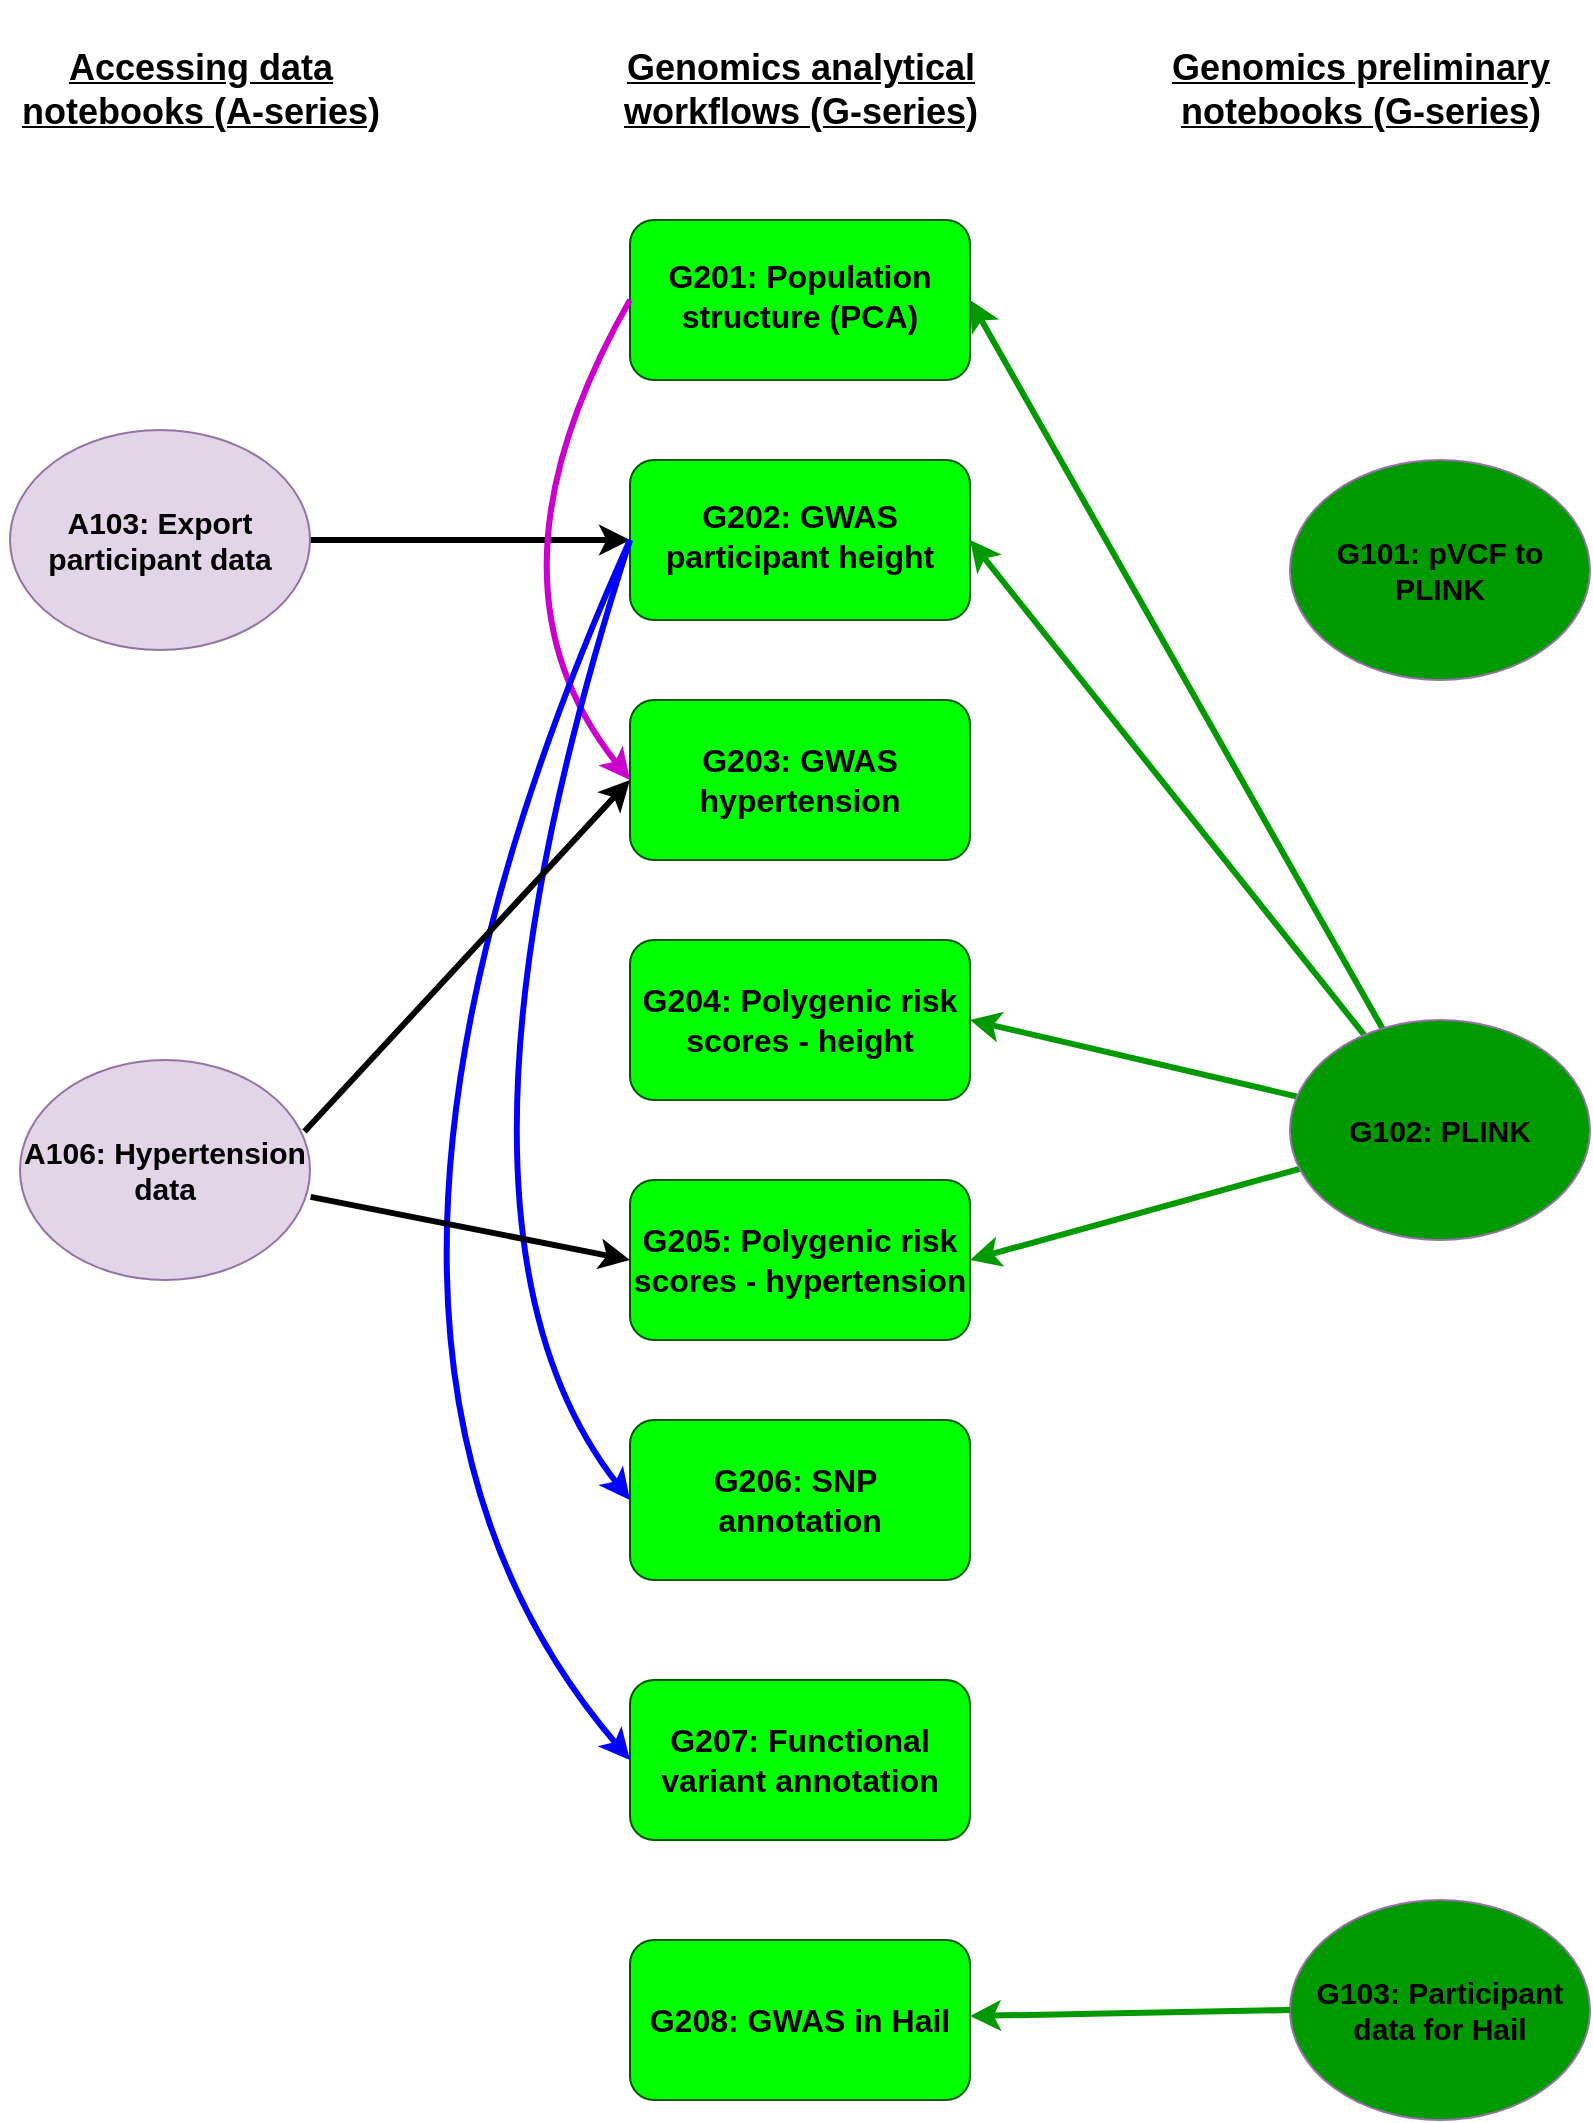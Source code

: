 <mxfile version="24.4.14" type="device">
  <diagram id="C5RBs43oDa-KdzZeNtuy" name="Page-1">
    <mxGraphModel dx="1914" dy="976" grid="1" gridSize="10" guides="1" tooltips="1" connect="1" arrows="1" fold="1" page="1" pageScale="1" pageWidth="827" pageHeight="1169" math="0" shadow="0">
      <root>
        <mxCell id="WIyWlLk6GJQsqaUBKTNV-0" />
        <mxCell id="WIyWlLk6GJQsqaUBKTNV-1" parent="WIyWlLk6GJQsqaUBKTNV-0" />
        <mxCell id="dEb25kDwK-8bPXaEIJRl-19" style="rounded=0;orthogonalLoop=1;jettySize=auto;html=1;entryX=1;entryY=0.5;entryDx=0;entryDy=0;strokeWidth=3;strokeColor=#009900;" parent="WIyWlLk6GJQsqaUBKTNV-1" source="dEb25kDwK-8bPXaEIJRl-12" target="qkU0JbKQ6EuipafsIjLe-22" edge="1">
          <mxGeometry relative="1" as="geometry">
            <mxPoint x="557.72" y="329.76" as="targetPoint" />
          </mxGeometry>
        </mxCell>
        <mxCell id="dEb25kDwK-8bPXaEIJRl-22" style="edgeStyle=none;rounded=0;orthogonalLoop=1;jettySize=auto;html=1;entryX=1;entryY=0.5;entryDx=0;entryDy=0;strokeWidth=3;strokeColor=#009900;" parent="WIyWlLk6GJQsqaUBKTNV-1" source="dEb25kDwK-8bPXaEIJRl-12" target="qkU0JbKQ6EuipafsIjLe-21" edge="1">
          <mxGeometry relative="1" as="geometry">
            <mxPoint x="560" y="460" as="targetPoint" />
          </mxGeometry>
        </mxCell>
        <mxCell id="dEb25kDwK-8bPXaEIJRl-26" style="rounded=0;orthogonalLoop=1;jettySize=auto;html=1;entryX=1;entryY=0.5;entryDx=0;entryDy=0;strokeWidth=3;strokeColor=#009900;" parent="WIyWlLk6GJQsqaUBKTNV-1" source="dEb25kDwK-8bPXaEIJRl-12" target="qkU0JbKQ6EuipafsIjLe-19" edge="1">
          <mxGeometry relative="1" as="geometry">
            <mxPoint x="552.8" y="673.52" as="targetPoint" />
          </mxGeometry>
        </mxCell>
        <mxCell id="dEb25kDwK-8bPXaEIJRl-28" style="rounded=0;orthogonalLoop=1;jettySize=auto;html=1;strokeWidth=3;entryX=1;entryY=0.5;entryDx=0;entryDy=0;strokeColor=#009900;" parent="WIyWlLk6GJQsqaUBKTNV-1" source="dEb25kDwK-8bPXaEIJRl-12" target="qkU0JbKQ6EuipafsIjLe-18" edge="1">
          <mxGeometry relative="1" as="geometry">
            <mxPoint x="560" y="820" as="targetPoint" />
          </mxGeometry>
        </mxCell>
        <mxCell id="dEb25kDwK-8bPXaEIJRl-12" value="&lt;font size=&quot;1&quot; color=&quot;#000000&quot;&gt;&lt;b style=&quot;font-size: 15px;&quot;&gt;G102: PLINK&lt;/b&gt;&lt;/font&gt;" style="ellipse;whiteSpace=wrap;html=1;fillColor=#009900;strokeColor=#9673a6;" parent="WIyWlLk6GJQsqaUBKTNV-1" vertex="1">
          <mxGeometry x="650" y="520" width="150" height="110" as="geometry" />
        </mxCell>
        <mxCell id="dEb25kDwK-8bPXaEIJRl-21" style="edgeStyle=none;rounded=0;orthogonalLoop=1;jettySize=auto;html=1;strokeWidth=3;entryX=0;entryY=0.5;entryDx=0;entryDy=0;exitX=1;exitY=0.5;exitDx=0;exitDy=0;" parent="WIyWlLk6GJQsqaUBKTNV-1" source="qkU0JbKQ6EuipafsIjLe-35" target="qkU0JbKQ6EuipafsIjLe-21" edge="1">
          <mxGeometry relative="1" as="geometry">
            <mxPoint x="240" y="480" as="sourcePoint" />
            <mxPoint x="330" y="390" as="targetPoint" />
          </mxGeometry>
        </mxCell>
        <mxCell id="utWPcHmu2K7LS_2S_HRB-1" value="&lt;b style=&quot;font-size: 18px;&quot;&gt;&lt;u style=&quot;&quot;&gt;&lt;font style=&quot;font-size: 18px;&quot;&gt;Accessing data&lt;/font&gt;&lt;/u&gt;&lt;/b&gt;&lt;div style=&quot;font-size: 18px;&quot;&gt;&lt;b style=&quot;&quot;&gt;&lt;u style=&quot;&quot;&gt;&lt;font style=&quot;font-size: 18px;&quot;&gt;notebooks (A-series)&lt;/font&gt;&lt;/u&gt;&lt;/b&gt;&lt;/div&gt;" style="text;html=1;align=center;verticalAlign=middle;resizable=0;points=[];autosize=1;strokeColor=none;fillColor=none;fontSize=14;" parent="WIyWlLk6GJQsqaUBKTNV-1" vertex="1">
          <mxGeometry x="5" y="25" width="200" height="60" as="geometry" />
        </mxCell>
        <mxCell id="dNcQ-firc5VJONFwm-qN-0" value="&lt;p style=&quot;font-size: 15px;&quot; data-pm-slice=&quot;1 1 [&amp;quot;body&amp;quot;,null]&quot;&gt;&lt;b&gt;&lt;font style=&quot;font-size: 15px;&quot; color=&quot;#000000&quot;&gt;G&lt;/font&gt;&lt;/b&gt;&lt;b style=&quot;background-color: initial;&quot;&gt;&lt;font style=&quot;font-size: 15px;&quot; color=&quot;#000000&quot;&gt;101:&amp;nbsp;&lt;/font&gt;pVCF to PLINK&lt;/b&gt;&lt;/p&gt;" style="ellipse;whiteSpace=wrap;html=1;fillColor=#009900;strokeColor=#9673a6;" parent="WIyWlLk6GJQsqaUBKTNV-1" vertex="1">
          <mxGeometry x="650" y="240" width="150" height="110" as="geometry" />
        </mxCell>
        <mxCell id="qkU0JbKQ6EuipafsIjLe-16" value="&lt;p data-pm-slice=&quot;1 1 [&amp;quot;body&amp;quot;,null]&quot;&gt;&lt;b&gt;&lt;font style=&quot;font-size: 16px;&quot; color=&quot;#000000&quot;&gt;G207: Functional variant annotation&lt;/font&gt;&lt;/b&gt;&lt;/p&gt;" style="whiteSpace=wrap;html=1;rounded=1;glass=0;strokeWidth=1;shadow=0;fillColor=#00FF00;fontColor=#ffffff;strokeColor=#005700;" parent="WIyWlLk6GJQsqaUBKTNV-1" vertex="1">
          <mxGeometry x="320" y="850" width="170" height="80" as="geometry" />
        </mxCell>
        <mxCell id="qkU0JbKQ6EuipafsIjLe-17" value="&lt;p data-pm-slice=&quot;1 1 [&amp;quot;body&amp;quot;,null]&quot;&gt;&lt;b&gt;&lt;font style=&quot;font-size: 16px;&quot; color=&quot;#000000&quot;&gt;G206: SNP&amp;nbsp; annotation&lt;/font&gt;&lt;/b&gt;&lt;/p&gt;" style="whiteSpace=wrap;html=1;rounded=1;glass=0;strokeWidth=1;shadow=0;fillColor=#00FF00;fontColor=#ffffff;strokeColor=#005700;" parent="WIyWlLk6GJQsqaUBKTNV-1" vertex="1">
          <mxGeometry x="320" y="720" width="170" height="80" as="geometry" />
        </mxCell>
        <mxCell id="qkU0JbKQ6EuipafsIjLe-18" value="&lt;p data-pm-slice=&quot;1 1 [&amp;quot;body&amp;quot;,null]&quot;&gt;&lt;b&gt;&lt;font style=&quot;font-size: 16px;&quot; color=&quot;#000000&quot;&gt;G205: Polygenic risk scores - hypertension&lt;/font&gt;&lt;/b&gt;&lt;/p&gt;" style="whiteSpace=wrap;html=1;rounded=1;glass=0;strokeWidth=1;shadow=0;fillColor=#00FF00;fontColor=#ffffff;strokeColor=#005700;" parent="WIyWlLk6GJQsqaUBKTNV-1" vertex="1">
          <mxGeometry x="320" y="600" width="170" height="80" as="geometry" />
        </mxCell>
        <mxCell id="qkU0JbKQ6EuipafsIjLe-19" value="&lt;p data-pm-slice=&quot;1 1 [&amp;quot;body&amp;quot;,null]&quot;&gt;&lt;b&gt;&lt;font style=&quot;font-size: 16px;&quot; color=&quot;#000000&quot;&gt;G204: Polygenic risk scores - height&lt;/font&gt;&lt;/b&gt;&lt;/p&gt;" style="whiteSpace=wrap;html=1;rounded=1;glass=0;strokeWidth=1;shadow=0;fillColor=#00FF00;fontColor=#ffffff;strokeColor=#005700;" parent="WIyWlLk6GJQsqaUBKTNV-1" vertex="1">
          <mxGeometry x="320" y="480" width="170" height="80" as="geometry" />
        </mxCell>
        <mxCell id="qkU0JbKQ6EuipafsIjLe-20" value="&lt;p data-pm-slice=&quot;1 1 [&amp;quot;body&amp;quot;,null]&quot;&gt;&lt;b&gt;&lt;font style=&quot;font-size: 16px;&quot; color=&quot;#000000&quot;&gt;G203: GWAS hypertension&lt;/font&gt;&lt;/b&gt;&lt;/p&gt;" style="rounded=1;whiteSpace=wrap;html=1;fontSize=12;glass=0;strokeWidth=1;shadow=0;fillColor=#00FF00;fontColor=#ffffff;strokeColor=#005700;" parent="WIyWlLk6GJQsqaUBKTNV-1" vertex="1">
          <mxGeometry x="320" y="360" width="170" height="80" as="geometry" />
        </mxCell>
        <mxCell id="qkU0JbKQ6EuipafsIjLe-21" value="&lt;p data-pm-slice=&quot;1 1 [&amp;quot;body&amp;quot;,null]&quot;&gt;&lt;b&gt;&lt;font style=&quot;font-size: 16px;&quot; color=&quot;#000000&quot;&gt;G202&lt;/font&gt;&lt;/b&gt;&lt;b style=&quot;background-color: initial;&quot;&gt;&lt;font style=&quot;font-size: 16px;&quot; color=&quot;#000000&quot;&gt;: GWAS participant height&lt;/font&gt;&lt;/b&gt;&lt;/p&gt;" style="rounded=1;whiteSpace=wrap;html=1;shadow=0;fontFamily=Helvetica;fontSize=12;align=center;strokeWidth=1;spacing=6;spacingTop=-4;fillColor=#00FF00;fontColor=#ffffff;strokeColor=#005700;" parent="WIyWlLk6GJQsqaUBKTNV-1" vertex="1">
          <mxGeometry x="320" y="240" width="170" height="80" as="geometry" />
        </mxCell>
        <mxCell id="qkU0JbKQ6EuipafsIjLe-22" value="&lt;p data-pm-slice=&quot;1 1 [&amp;quot;body&amp;quot;,null]&quot;&gt;&lt;font size=&quot;1&quot; color=&quot;#000000&quot;&gt;&lt;b style=&quot;font-size: 16px;&quot;&gt;G201: Population structure (PCA)&lt;/b&gt;&lt;/font&gt;&lt;/p&gt;" style="rounded=1;whiteSpace=wrap;html=1;shadow=0;fontFamily=Helvetica;fontSize=12;align=center;strokeWidth=1;spacing=6;spacingTop=-4;fillColor=#00FF00;fontColor=#ffffff;strokeColor=#005700;" parent="WIyWlLk6GJQsqaUBKTNV-1" vertex="1">
          <mxGeometry x="320" y="120" width="170" height="80" as="geometry" />
        </mxCell>
        <mxCell id="qkU0JbKQ6EuipafsIjLe-35" value="&lt;p data-pm-slice=&quot;1 1 [&amp;quot;body&amp;quot;,null]&quot;&gt;&lt;b&gt;&lt;font style=&quot;font-size: 15px;&quot; color=&quot;#000000&quot;&gt;A103: Export participant data&lt;/font&gt;&lt;/b&gt;&lt;/p&gt;" style="ellipse;whiteSpace=wrap;html=1;fillColor=#e1d5e7;strokeColor=#9673a6;" parent="WIyWlLk6GJQsqaUBKTNV-1" vertex="1">
          <mxGeometry x="10" y="225" width="150" height="110" as="geometry" />
        </mxCell>
        <mxCell id="jznnMHfIDR-uQTK8eCFl-0" value="&lt;p style=&quot;font-size: 18px;&quot;&gt;&lt;b style=&quot;&quot;&gt;&lt;u style=&quot;&quot;&gt;&lt;font style=&quot;font-size: 18px;&quot;&gt;Genomics preliminary&lt;br&gt;&lt;/font&gt;&lt;/u&gt;&lt;/b&gt;&lt;b style=&quot;background-color: initial;&quot;&gt;&lt;u style=&quot;&quot;&gt;&lt;font style=&quot;font-size: 18px;&quot;&gt;notebooks (G-series)&lt;/font&gt;&lt;/u&gt;&lt;/b&gt;&lt;/p&gt;" style="text;html=1;align=center;verticalAlign=middle;resizable=0;points=[];autosize=1;strokeColor=none;fillColor=none;fontSize=14;" parent="WIyWlLk6GJQsqaUBKTNV-1" vertex="1">
          <mxGeometry x="580" y="10" width="210" height="90" as="geometry" />
        </mxCell>
        <mxCell id="KVcAHST_LJNs0rAoIdOQ-1" value="" style="endArrow=classic;html=1;rounded=0;exitX=0;exitY=0.5;exitDx=0;exitDy=0;curved=1;entryX=0;entryY=0.5;entryDx=0;entryDy=0;strokeWidth=3;strokeColor=#CC00CC;" parent="WIyWlLk6GJQsqaUBKTNV-1" source="qkU0JbKQ6EuipafsIjLe-22" target="qkU0JbKQ6EuipafsIjLe-20" edge="1">
          <mxGeometry width="50" height="50" relative="1" as="geometry">
            <mxPoint x="390" y="500" as="sourcePoint" />
            <mxPoint x="230" y="330" as="targetPoint" />
            <Array as="points">
              <mxPoint x="240" y="300" />
            </Array>
          </mxGeometry>
        </mxCell>
        <mxCell id="KVcAHST_LJNs0rAoIdOQ-2" value="" style="endArrow=classic;html=1;rounded=0;exitX=0;exitY=0.5;exitDx=0;exitDy=0;curved=1;entryX=0;entryY=0.5;entryDx=0;entryDy=0;strokeWidth=3;strokeColor=#0000FF;" parent="WIyWlLk6GJQsqaUBKTNV-1" source="qkU0JbKQ6EuipafsIjLe-21" target="qkU0JbKQ6EuipafsIjLe-17" edge="1">
          <mxGeometry width="50" height="50" relative="1" as="geometry">
            <mxPoint x="390" y="620" as="sourcePoint" />
            <mxPoint x="440" y="570" as="targetPoint" />
            <Array as="points">
              <mxPoint x="210" y="620" />
            </Array>
          </mxGeometry>
        </mxCell>
        <mxCell id="KVcAHST_LJNs0rAoIdOQ-3" value="" style="endArrow=classic;html=1;rounded=0;exitX=0;exitY=0.5;exitDx=0;exitDy=0;entryX=0;entryY=0.5;entryDx=0;entryDy=0;curved=1;strokeWidth=3;strokeColor=#0000FF;" parent="WIyWlLk6GJQsqaUBKTNV-1" source="qkU0JbKQ6EuipafsIjLe-21" target="qkU0JbKQ6EuipafsIjLe-16" edge="1">
          <mxGeometry width="50" height="50" relative="1" as="geometry">
            <mxPoint x="390" y="620" as="sourcePoint" />
            <mxPoint x="440" y="570" as="targetPoint" />
            <Array as="points">
              <mxPoint x="140" y="680" />
            </Array>
          </mxGeometry>
        </mxCell>
        <mxCell id="KVcAHST_LJNs0rAoIdOQ-8" value="&lt;p style=&quot;font-size: 18px;&quot;&gt;&lt;b style=&quot;&quot;&gt;&lt;u style=&quot;&quot;&gt;&lt;font style=&quot;font-size: 18px;&quot;&gt;Genomics analytical&lt;br&gt;&lt;/font&gt;&lt;/u&gt;&lt;/b&gt;&lt;b style=&quot;background-color: initial;&quot;&gt;&lt;u style=&quot;&quot;&gt;&lt;font style=&quot;font-size: 18px;&quot;&gt;workflows (G-series)&lt;/font&gt;&lt;/u&gt;&lt;/b&gt;&lt;/p&gt;" style="text;html=1;align=center;verticalAlign=middle;resizable=0;points=[];autosize=1;strokeColor=none;fillColor=none;fontSize=14;" parent="WIyWlLk6GJQsqaUBKTNV-1" vertex="1">
          <mxGeometry x="305" y="10" width="200" height="90" as="geometry" />
        </mxCell>
        <mxCell id="b5AI8tf0eW2_4nFeec93-0" value="&lt;p style=&quot;font-size: 15px;&quot; data-pm-slice=&quot;1 1 [&amp;quot;body&amp;quot;,null]&quot;&gt;&lt;b&gt;&lt;font style=&quot;font-size: 15px;&quot; color=&quot;#000000&quot;&gt;A106:&lt;/font&gt;&lt;/b&gt;&lt;span style=&quot;background-color: initial;&quot;&gt;&lt;b&gt;&amp;nbsp;Hypertension data&lt;/b&gt;&lt;/span&gt;&lt;/p&gt;" style="ellipse;whiteSpace=wrap;html=1;fillColor=#e1d5e7;strokeColor=#9673a6;" parent="WIyWlLk6GJQsqaUBKTNV-1" vertex="1">
          <mxGeometry x="15" y="540" width="145" height="110" as="geometry" />
        </mxCell>
        <mxCell id="b5AI8tf0eW2_4nFeec93-1" style="edgeStyle=none;rounded=0;orthogonalLoop=1;jettySize=auto;html=1;strokeWidth=3;exitX=0.981;exitY=0.325;exitDx=0;exitDy=0;exitPerimeter=0;entryX=0;entryY=0.5;entryDx=0;entryDy=0;" parent="WIyWlLk6GJQsqaUBKTNV-1" source="b5AI8tf0eW2_4nFeec93-0" target="qkU0JbKQ6EuipafsIjLe-20" edge="1">
          <mxGeometry relative="1" as="geometry">
            <mxPoint x="240" y="460" as="sourcePoint" />
            <mxPoint x="380" y="587" as="targetPoint" />
          </mxGeometry>
        </mxCell>
        <mxCell id="b5AI8tf0eW2_4nFeec93-2" style="edgeStyle=none;rounded=0;orthogonalLoop=1;jettySize=auto;html=1;strokeWidth=3;exitX=1.002;exitY=0.622;exitDx=0;exitDy=0;exitPerimeter=0;entryX=0;entryY=0.5;entryDx=0;entryDy=0;" parent="WIyWlLk6GJQsqaUBKTNV-1" source="b5AI8tf0eW2_4nFeec93-0" target="qkU0JbKQ6EuipafsIjLe-18" edge="1">
          <mxGeometry relative="1" as="geometry">
            <mxPoint x="200" y="540" as="sourcePoint" />
            <mxPoint x="320" y="650" as="targetPoint" />
          </mxGeometry>
        </mxCell>
        <mxCell id="UkMPJbA3vUHzEntye4IE-0" value="&lt;font size=&quot;1&quot; color=&quot;#000000&quot;&gt;&lt;b style=&quot;font-size: 15px;&quot;&gt;G103: Participant data for Hail&lt;/b&gt;&lt;/font&gt;" style="ellipse;whiteSpace=wrap;html=1;fillColor=#009900;strokeColor=#9673a6;" vertex="1" parent="WIyWlLk6GJQsqaUBKTNV-1">
          <mxGeometry x="650" y="960" width="150" height="110" as="geometry" />
        </mxCell>
        <mxCell id="UkMPJbA3vUHzEntye4IE-1" value="&lt;p data-pm-slice=&quot;1 1 [&amp;quot;body&amp;quot;,null]&quot;&gt;&lt;b&gt;&lt;font style=&quot;font-size: 16px;&quot; color=&quot;#000000&quot;&gt;G208: GWAS in Hail&lt;/font&gt;&lt;/b&gt;&lt;/p&gt;" style="whiteSpace=wrap;html=1;rounded=1;glass=0;strokeWidth=1;shadow=0;fillColor=#00FF00;fontColor=#ffffff;strokeColor=#005700;" vertex="1" parent="WIyWlLk6GJQsqaUBKTNV-1">
          <mxGeometry x="320" y="980" width="170" height="80" as="geometry" />
        </mxCell>
        <mxCell id="UkMPJbA3vUHzEntye4IE-2" style="rounded=0;orthogonalLoop=1;jettySize=auto;html=1;strokeWidth=3;entryX=1;entryY=0.5;entryDx=0;entryDy=0;strokeColor=#009900;exitX=0;exitY=0.5;exitDx=0;exitDy=0;" edge="1" parent="WIyWlLk6GJQsqaUBKTNV-1" source="UkMPJbA3vUHzEntye4IE-0">
          <mxGeometry relative="1" as="geometry">
            <mxPoint x="490" y="1018" as="targetPoint" />
            <mxPoint x="655" y="972" as="sourcePoint" />
          </mxGeometry>
        </mxCell>
      </root>
    </mxGraphModel>
  </diagram>
</mxfile>

